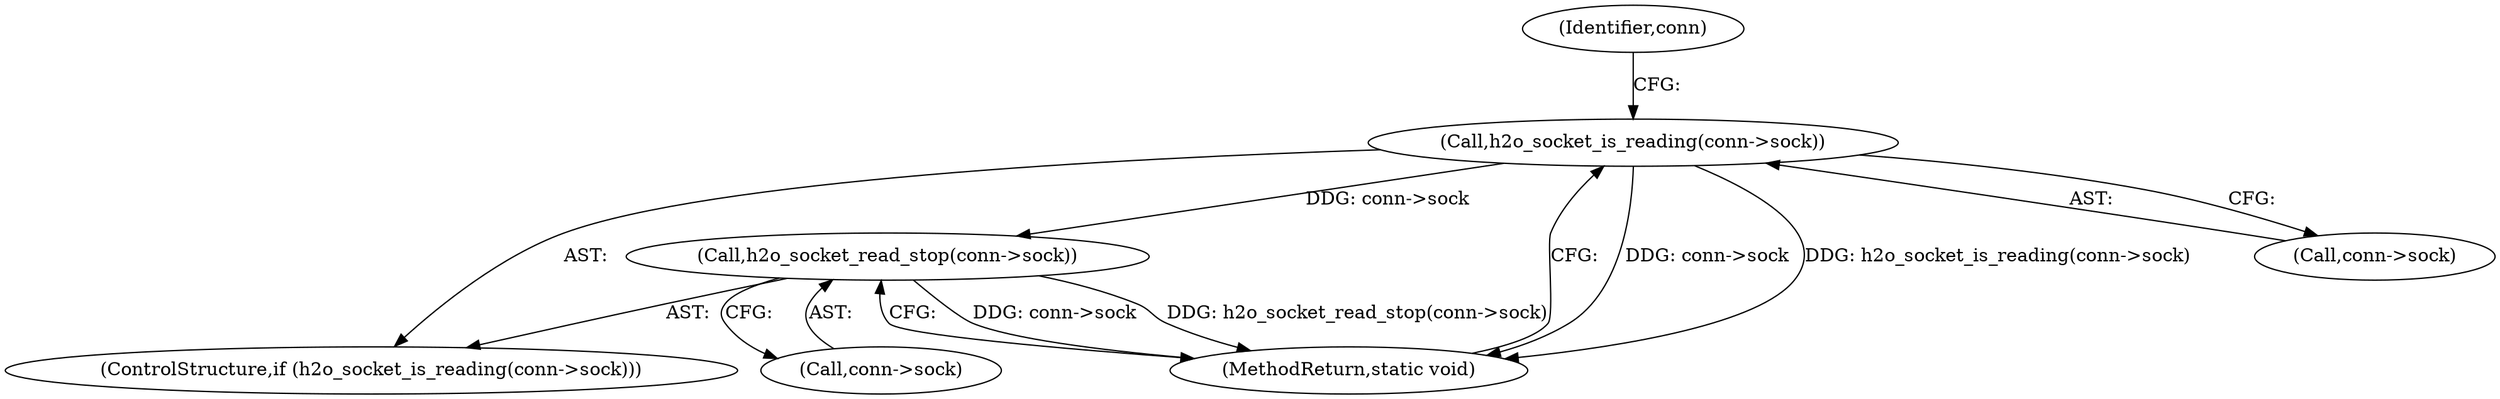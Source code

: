 digraph "0_h2o_1c0808d580da09fdec5a9a74ff09e103ea058dd4_1@API" {
"1000256" [label="(Call,h2o_socket_is_reading(conn->sock))"];
"1000260" [label="(Call,h2o_socket_read_stop(conn->sock))"];
"1000255" [label="(ControlStructure,if (h2o_socket_is_reading(conn->sock)))"];
"1000256" [label="(Call,h2o_socket_is_reading(conn->sock))"];
"1000264" [label="(MethodReturn,static void)"];
"1000257" [label="(Call,conn->sock)"];
"1000262" [label="(Identifier,conn)"];
"1000261" [label="(Call,conn->sock)"];
"1000260" [label="(Call,h2o_socket_read_stop(conn->sock))"];
"1000256" -> "1000255"  [label="AST: "];
"1000256" -> "1000257"  [label="CFG: "];
"1000257" -> "1000256"  [label="AST: "];
"1000262" -> "1000256"  [label="CFG: "];
"1000264" -> "1000256"  [label="CFG: "];
"1000256" -> "1000264"  [label="DDG: conn->sock"];
"1000256" -> "1000264"  [label="DDG: h2o_socket_is_reading(conn->sock)"];
"1000256" -> "1000260"  [label="DDG: conn->sock"];
"1000260" -> "1000255"  [label="AST: "];
"1000260" -> "1000261"  [label="CFG: "];
"1000261" -> "1000260"  [label="AST: "];
"1000264" -> "1000260"  [label="CFG: "];
"1000260" -> "1000264"  [label="DDG: conn->sock"];
"1000260" -> "1000264"  [label="DDG: h2o_socket_read_stop(conn->sock)"];
}
